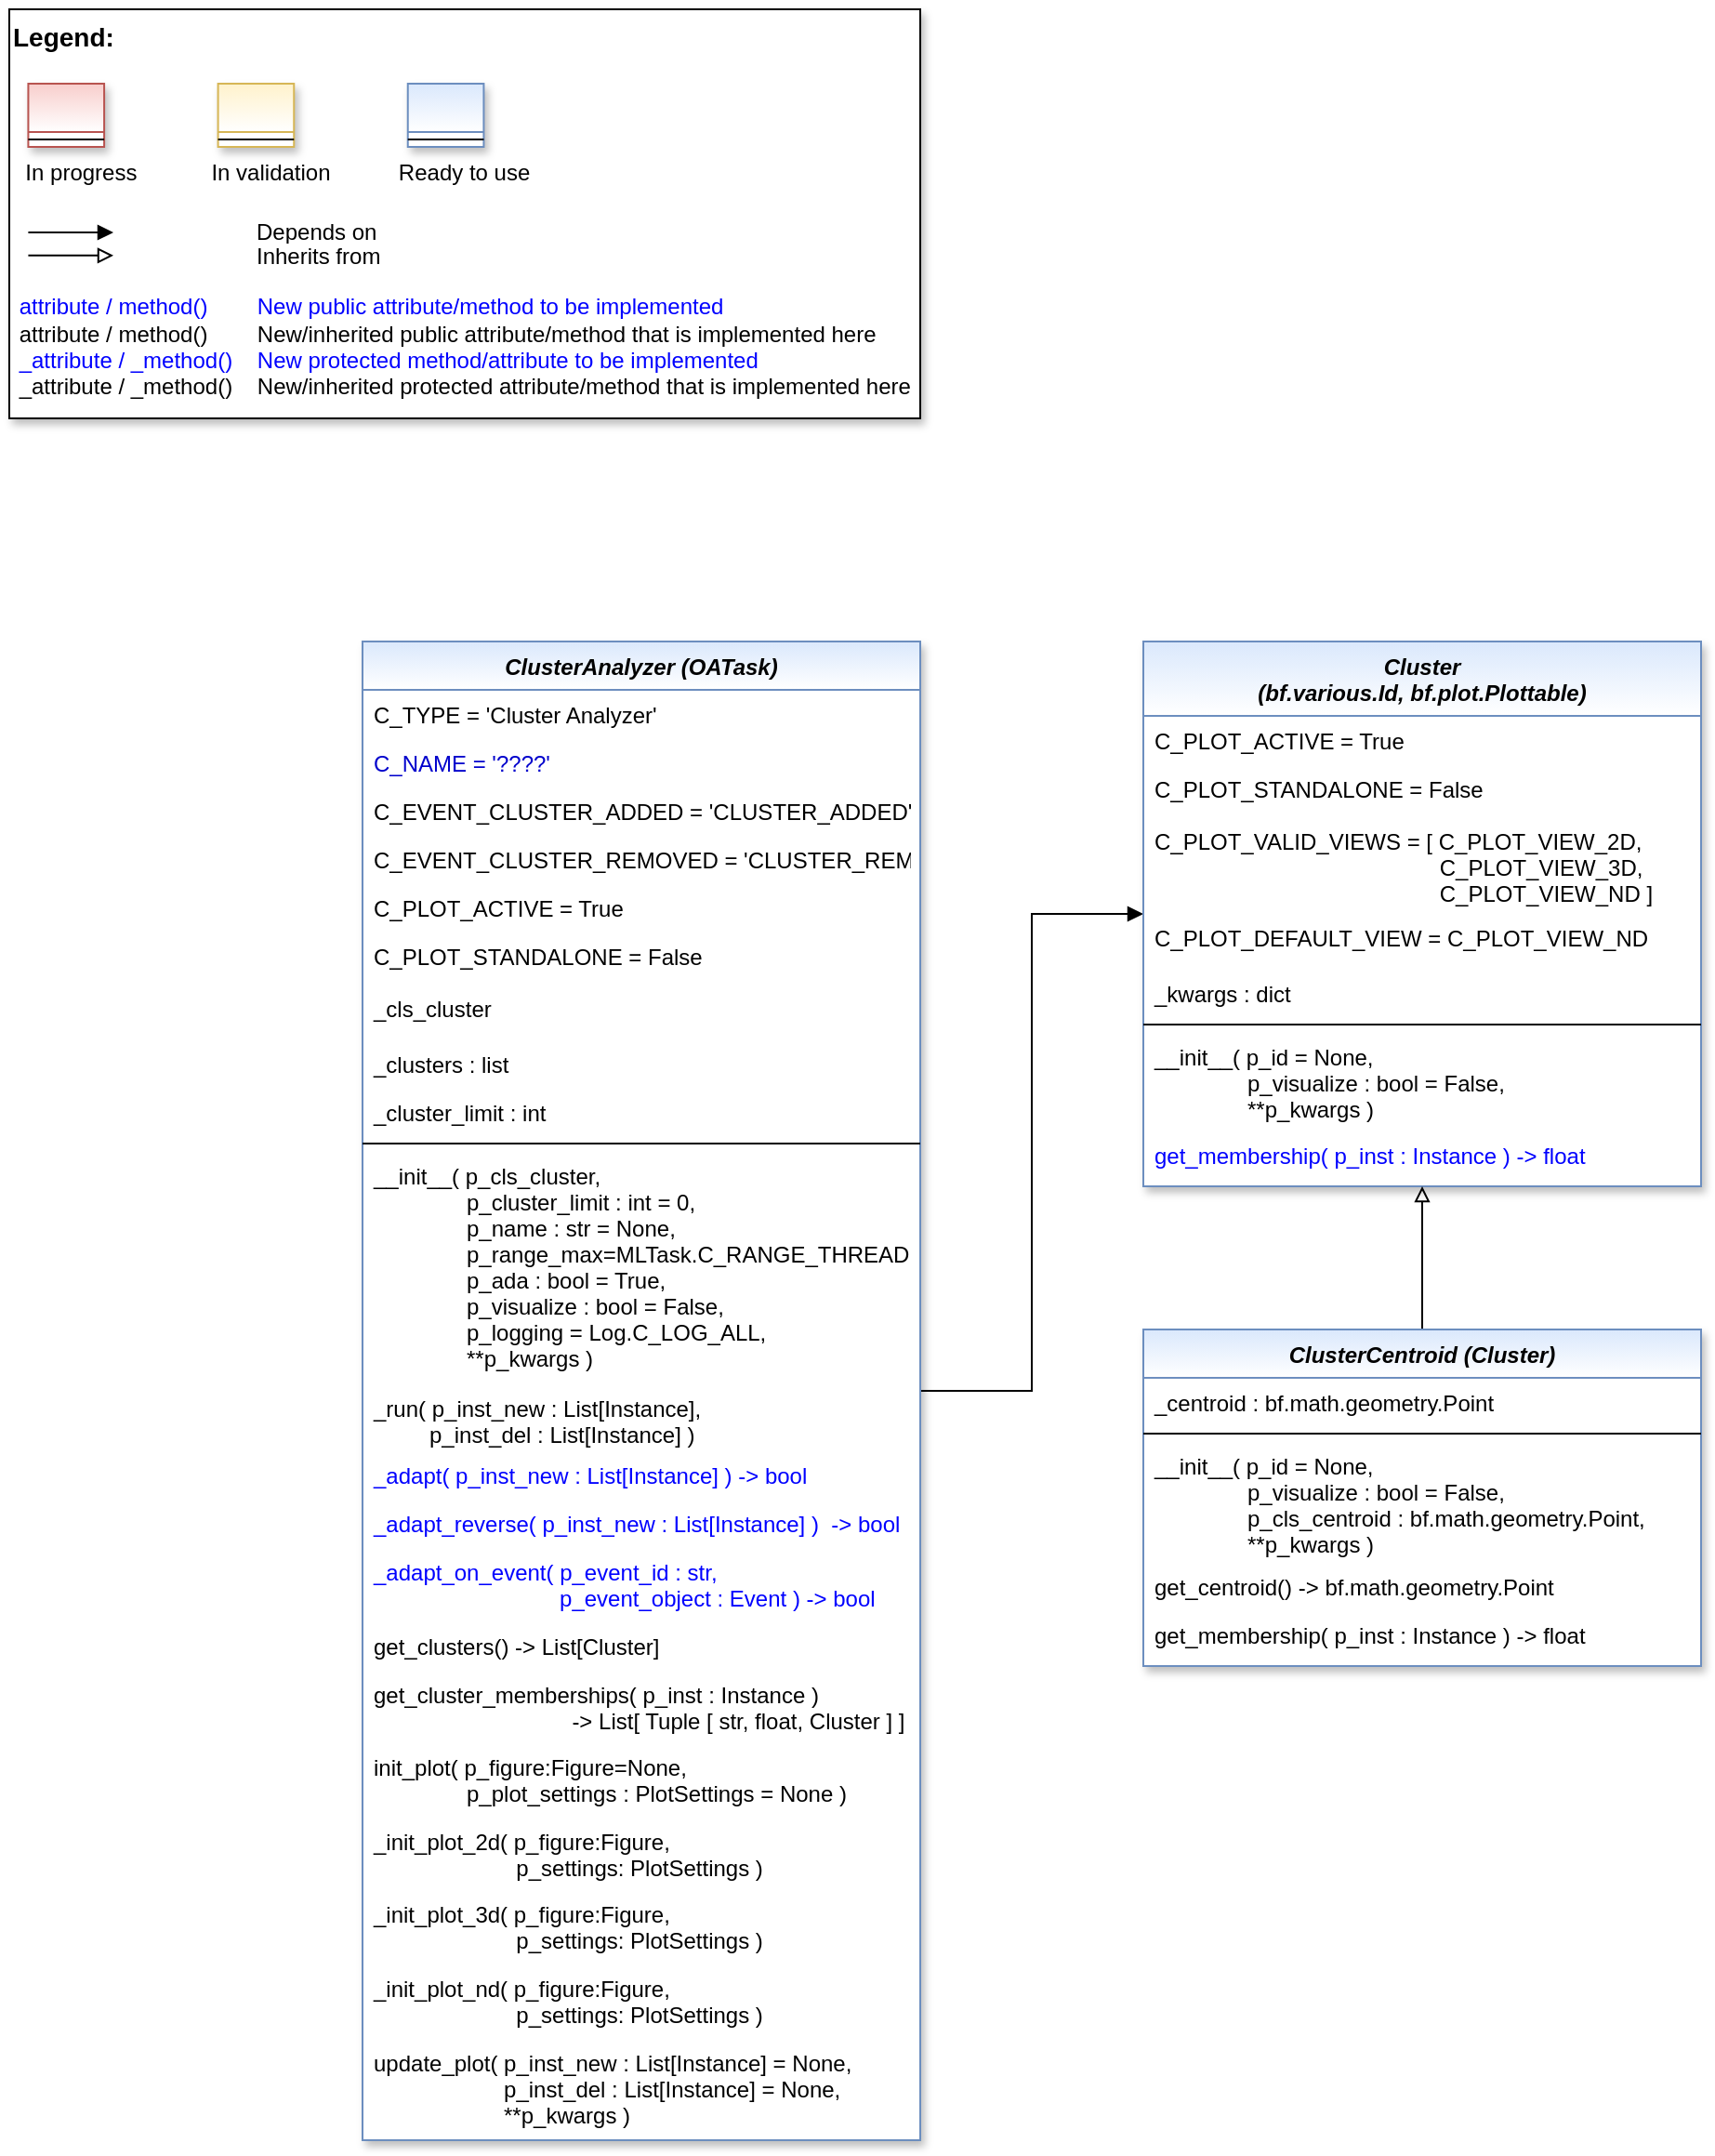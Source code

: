 <mxfile version="20.7.4" type="device"><diagram id="C5RBs43oDa-KdzZeNtuy" name="Page-1"><mxGraphModel dx="1733" dy="1236" grid="1" gridSize="10" guides="1" tooltips="1" connect="1" arrows="1" fold="1" page="1" pageScale="1" pageWidth="2336" pageHeight="1654" math="0" shadow="0"><root><mxCell id="WIyWlLk6GJQsqaUBKTNV-0"/><mxCell id="WIyWlLk6GJQsqaUBKTNV-1" parent="WIyWlLk6GJQsqaUBKTNV-0"/><mxCell id="fcJVb3HREh7NScvAmxeq-0" value="" style="group" parent="WIyWlLk6GJQsqaUBKTNV-1" vertex="1" connectable="0"><mxGeometry x="40" y="40" width="490" height="220" as="geometry"/></mxCell><mxCell id="fcJVb3HREh7NScvAmxeq-1" value="&lt;font color=&quot;#000000&quot; size=&quot;1&quot;&gt;&lt;b style=&quot;font-size: 14px&quot;&gt;Legend:&lt;br&gt;&lt;/b&gt;&lt;/font&gt;&lt;br&gt;&lt;br&gt;&lt;br&gt;&lt;font color=&quot;#0000ff&quot; style=&quot;font-size: 6px&quot;&gt;&lt;br&gt;&lt;/font&gt;&lt;span style=&quot;color: rgb(0 , 0 , 0)&quot;&gt;&lt;font style=&quot;font-size: 4px&quot;&gt;&amp;nbsp; &amp;nbsp;&lt;/font&gt;&amp;nbsp;In progress&amp;nbsp; &amp;nbsp; &amp;nbsp; &amp;nbsp; &amp;nbsp; &amp;nbsp; In validation&amp;nbsp; &amp;nbsp; &amp;nbsp; &amp;nbsp; &amp;nbsp; &amp;nbsp;Ready to use&lt;/span&gt;&lt;font color=&quot;#000000&quot;&gt;&amp;nbsp;&lt;br&gt;&lt;/font&gt;&lt;font color=&quot;#0000ff&quot;&gt;&lt;br&gt;&lt;br&gt;&lt;br&gt;&lt;br&gt;&amp;nbsp;attribute / method()&amp;nbsp; &amp;nbsp; &amp;nbsp; &amp;nbsp; New public attribute/method to be implemented&lt;/font&gt;&lt;br&gt;&lt;font color=&quot;#000000&quot;&gt;&amp;nbsp;&lt;/font&gt;&lt;font color=&quot;#000000&quot;&gt;attribute / method()&lt;span&gt;&#9;&lt;/span&gt;&amp;nbsp; &amp;nbsp; &amp;nbsp; &amp;nbsp;New/inherited public attribute/method that is implemented here&lt;br&gt;&lt;/font&gt;&lt;font color=&quot;#0000ff&quot;&gt;&amp;nbsp;_attribute /&amp;nbsp;&lt;/font&gt;&lt;font color=&quot;#0000ff&quot;&gt;_method()&amp;nbsp; &amp;nbsp; New protected method/attribute to be implemented&lt;/font&gt;&lt;br&gt;&lt;font color=&quot;#000000&quot;&gt;&amp;nbsp;_attribute / _method()&amp;nbsp; &amp;nbsp; New/inherited protected attribute/method that is implemented here&lt;br&gt;&lt;/font&gt;&lt;font color=&quot;#000000&quot;&gt;&lt;br&gt;&lt;br&gt;&lt;br&gt;&lt;br&gt;&lt;br&gt;&lt;/font&gt;" style="text;html=1;align=left;verticalAlign=top;whiteSpace=wrap;rounded=0;fontColor=#006600;strokeColor=#000000;shadow=1;fillColor=#ffffff;" parent="fcJVb3HREh7NScvAmxeq-0" vertex="1"><mxGeometry width="490.0" height="220" as="geometry"/></mxCell><mxCell id="fcJVb3HREh7NScvAmxeq-2" value="Depends on" style="endArrow=block;html=1;labelPosition=right;verticalLabelPosition=middle;align=left;verticalAlign=middle;endFill=1;fontSize=12;" parent="fcJVb3HREh7NScvAmxeq-0" edge="1"><mxGeometry x="-1623.125" y="-2180" width="51.042" height="50" as="geometry"><mxPoint x="10.208" y="120.003" as="sourcePoint"/><mxPoint x="55.991" y="120.003" as="targetPoint"/><mxPoint x="98" as="offset"/><Array as="points"><mxPoint x="30.625" y="120"/></Array></mxGeometry></mxCell><mxCell id="fcJVb3HREh7NScvAmxeq-3" value="Inherits from" style="endArrow=block;html=1;labelPosition=right;verticalLabelPosition=middle;align=left;verticalAlign=middle;endFill=0;fontSize=12;" parent="fcJVb3HREh7NScvAmxeq-0" edge="1"><mxGeometry x="-1623.125" y="-2180" width="51.042" height="50" as="geometry"><mxPoint x="10.208" y="132.385" as="sourcePoint"/><mxPoint x="55.991" y="132.385" as="targetPoint"/><mxPoint x="98" y="1" as="offset"/></mxGeometry></mxCell><mxCell id="fcJVb3HREh7NScvAmxeq-4" value="" style="swimlane;fontStyle=3;align=center;verticalAlign=top;childLayout=stackLayout;horizontal=1;startSize=26;horizontalStack=0;resizeParent=1;resizeLast=0;collapsible=1;marginBottom=0;rounded=0;shadow=1;strokeWidth=1;fillColor=#f8cecc;strokeColor=#b85450;gradientColor=#ffffff;swimlaneFillColor=#ffffff;" parent="fcJVb3HREh7NScvAmxeq-0" vertex="1"><mxGeometry x="10.208" y="40" width="40.833" height="34" as="geometry"><mxRectangle x="230" y="140" width="160" height="26" as="alternateBounds"/></mxGeometry></mxCell><mxCell id="fcJVb3HREh7NScvAmxeq-5" value="" style="line;html=1;strokeWidth=1;align=left;verticalAlign=middle;spacingTop=-1;spacingLeft=3;spacingRight=3;rotatable=0;labelPosition=right;points=[];portConstraint=eastwest;" parent="fcJVb3HREh7NScvAmxeq-4" vertex="1"><mxGeometry y="26" width="40.833" height="8" as="geometry"/></mxCell><mxCell id="fcJVb3HREh7NScvAmxeq-6" value="" style="swimlane;fontStyle=3;align=center;verticalAlign=top;childLayout=stackLayout;horizontal=1;startSize=26;horizontalStack=0;resizeParent=1;resizeLast=0;collapsible=1;marginBottom=0;rounded=0;shadow=1;strokeWidth=1;fillColor=#fff2cc;strokeColor=#d6b656;gradientColor=#ffffff;swimlaneFillColor=#ffffff;" parent="fcJVb3HREh7NScvAmxeq-0" vertex="1"><mxGeometry x="112.292" y="40" width="40.833" height="34" as="geometry"><mxRectangle x="230" y="140" width="160" height="26" as="alternateBounds"/></mxGeometry></mxCell><mxCell id="fcJVb3HREh7NScvAmxeq-7" value="" style="line;html=1;strokeWidth=1;align=left;verticalAlign=middle;spacingTop=-1;spacingLeft=3;spacingRight=3;rotatable=0;labelPosition=right;points=[];portConstraint=eastwest;" parent="fcJVb3HREh7NScvAmxeq-6" vertex="1"><mxGeometry y="26" width="40.833" height="8" as="geometry"/></mxCell><mxCell id="fcJVb3HREh7NScvAmxeq-8" value="" style="swimlane;fontStyle=3;align=center;verticalAlign=top;childLayout=stackLayout;horizontal=1;startSize=26;horizontalStack=0;resizeParent=1;resizeLast=0;collapsible=1;marginBottom=0;rounded=0;shadow=1;strokeWidth=1;fillColor=#dae8fc;strokeColor=#6c8ebf;gradientColor=#ffffff;swimlaneFillColor=#ffffff;" parent="fcJVb3HREh7NScvAmxeq-0" vertex="1"><mxGeometry x="214.375" y="40" width="40.833" height="34" as="geometry"><mxRectangle x="230" y="140" width="160" height="26" as="alternateBounds"/></mxGeometry></mxCell><mxCell id="fcJVb3HREh7NScvAmxeq-9" value="" style="line;html=1;strokeWidth=1;align=left;verticalAlign=middle;spacingTop=-1;spacingLeft=3;spacingRight=3;rotatable=0;labelPosition=right;points=[];portConstraint=eastwest;" parent="fcJVb3HREh7NScvAmxeq-8" vertex="1"><mxGeometry y="26" width="40.833" height="8" as="geometry"/></mxCell><mxCell id="8to30gGF-NwvKGgbKM0f-0" style="edgeStyle=orthogonalEdgeStyle;rounded=0;orthogonalLoop=1;jettySize=auto;html=1;endArrow=block;endFill=1;" parent="WIyWlLk6GJQsqaUBKTNV-1" source="fdyP1tWBDfPf_pqGQ-dC-91" target="ZzQm4s6gQr2k5gAJpQ90-0" edge="1"><mxGeometry relative="1" as="geometry"/></mxCell><mxCell id="fdyP1tWBDfPf_pqGQ-dC-91" value="ClusterAnalyzer (OATask)" style="swimlane;fontStyle=3;align=center;verticalAlign=top;childLayout=stackLayout;horizontal=1;startSize=26;horizontalStack=0;resizeParent=1;resizeLast=0;collapsible=1;marginBottom=0;rounded=0;shadow=1;strokeWidth=1;fillColor=#dae8fc;strokeColor=#6c8ebf;swimlaneFillColor=#ffffff;gradientColor=#FFFFFF;" parent="WIyWlLk6GJQsqaUBKTNV-1" vertex="1"><mxGeometry x="230" y="380" width="300" height="806" as="geometry"><mxRectangle x="230" y="140" width="160" height="26" as="alternateBounds"/></mxGeometry></mxCell><mxCell id="u_LcHSpNlp2SDuldC6Ik-1" value="C_TYPE = 'Cluster Analyzer'" style="text;align=left;verticalAlign=top;spacingLeft=4;spacingRight=4;overflow=hidden;rotatable=0;points=[[0,0.5],[1,0.5]];portConstraint=eastwest;fontColor=default;" parent="fdyP1tWBDfPf_pqGQ-dC-91" vertex="1"><mxGeometry y="26" width="300" height="26" as="geometry"/></mxCell><mxCell id="ha-FynVWbeqEeqbahRzi-0" value="C_NAME = '????'" style="text;align=left;verticalAlign=top;spacingLeft=4;spacingRight=4;overflow=hidden;rotatable=0;points=[[0,0.5],[1,0.5]];portConstraint=eastwest;fontColor=#0000CC;" parent="fdyP1tWBDfPf_pqGQ-dC-91" vertex="1"><mxGeometry y="52" width="300" height="26" as="geometry"/></mxCell><mxCell id="FSbazA9buHETMWcpUqeL-2" value="C_EVENT_CLUSTER_ADDED = 'CLUSTER_ADDED'" style="text;align=left;verticalAlign=top;spacingLeft=4;spacingRight=4;overflow=hidden;rotatable=0;points=[[0,0.5],[1,0.5]];portConstraint=eastwest;fontColor=default;" parent="fdyP1tWBDfPf_pqGQ-dC-91" vertex="1"><mxGeometry y="78" width="300" height="26" as="geometry"/></mxCell><mxCell id="FSbazA9buHETMWcpUqeL-3" value="C_EVENT_CLUSTER_REMOVED = 'CLUSTER_REMOVED'" style="text;align=left;verticalAlign=top;spacingLeft=4;spacingRight=4;overflow=hidden;rotatable=0;points=[[0,0.5],[1,0.5]];portConstraint=eastwest;fontColor=default;" parent="fdyP1tWBDfPf_pqGQ-dC-91" vertex="1"><mxGeometry y="104" width="300" height="26" as="geometry"/></mxCell><mxCell id="NiR23lWWdtpF8f0qRRbo-54" value="C_PLOT_ACTIVE = True" style="text;align=left;verticalAlign=top;spacingLeft=4;spacingRight=4;overflow=hidden;rotatable=0;points=[[0,0.5],[1,0.5]];portConstraint=eastwest;fontColor=default;" parent="fdyP1tWBDfPf_pqGQ-dC-91" vertex="1"><mxGeometry y="130" width="300" height="26" as="geometry"/></mxCell><mxCell id="NiR23lWWdtpF8f0qRRbo-55" value="C_PLOT_STANDALONE = False" style="text;align=left;verticalAlign=top;spacingLeft=4;spacingRight=4;overflow=hidden;rotatable=0;points=[[0,0.5],[1,0.5]];portConstraint=eastwest;fontColor=default;" parent="fdyP1tWBDfPf_pqGQ-dC-91" vertex="1"><mxGeometry y="156" width="300" height="28" as="geometry"/></mxCell><mxCell id="kwwsB1o3Xoa45IJOqoYI-13" value="_cls_cluster" style="text;align=left;verticalAlign=top;spacingLeft=4;spacingRight=4;overflow=hidden;rotatable=0;points=[[0,0.5],[1,0.5]];portConstraint=eastwest;fontColor=default;" parent="fdyP1tWBDfPf_pqGQ-dC-91" vertex="1"><mxGeometry y="184" width="300" height="30" as="geometry"/></mxCell><mxCell id="KbXGNwIy8tF2vyQGKh3L-16" value="_clusters : list" style="text;align=left;verticalAlign=top;spacingLeft=4;spacingRight=4;overflow=hidden;rotatable=0;points=[[0,0.5],[1,0.5]];portConstraint=eastwest;fontColor=default;" parent="fdyP1tWBDfPf_pqGQ-dC-91" vertex="1"><mxGeometry y="214" width="300" height="26" as="geometry"/></mxCell><mxCell id="a86A7pApxkxCLPiuyfrF-0" value="_cluster_limit : int" style="text;align=left;verticalAlign=top;spacingLeft=4;spacingRight=4;overflow=hidden;rotatable=0;points=[[0,0.5],[1,0.5]];portConstraint=eastwest;fontColor=default;" parent="fdyP1tWBDfPf_pqGQ-dC-91" vertex="1"><mxGeometry y="240" width="300" height="26" as="geometry"/></mxCell><mxCell id="fdyP1tWBDfPf_pqGQ-dC-95" value="" style="line;html=1;strokeWidth=1;align=left;verticalAlign=middle;spacingTop=-1;spacingLeft=3;spacingRight=3;rotatable=0;labelPosition=right;points=[];portConstraint=eastwest;" parent="fdyP1tWBDfPf_pqGQ-dC-91" vertex="1"><mxGeometry y="266" width="300" height="8" as="geometry"/></mxCell><mxCell id="tHnWimVgxmXVisinzfcg-1" value="__init__( p_cls_cluster,&#10;               p_cluster_limit : int = 0,&#10;               p_name : str = None,&#10;               p_range_max=MLTask.C_RANGE_THREAD,&#10;               p_ada : bool = True,&#10;               p_visualize : bool = False,&#10;               p_logging = Log.C_LOG_ALL,&#10;               **p_kwargs )" style="text;align=left;verticalAlign=top;spacingLeft=4;spacingRight=4;overflow=hidden;rotatable=0;points=[[0,0.5],[1,0.5]];portConstraint=eastwest;fontColor=default;" parent="fdyP1tWBDfPf_pqGQ-dC-91" vertex="1"><mxGeometry y="274" width="300" height="125" as="geometry"/></mxCell><mxCell id="FSbazA9buHETMWcpUqeL-1" value="_run( p_inst_new : List[Instance], &#10;         p_inst_del : List[Instance] )" style="text;align=left;verticalAlign=top;spacingLeft=4;spacingRight=4;overflow=hidden;rotatable=0;points=[[0,0.5],[1,0.5]];portConstraint=eastwest;fontColor=default;" parent="fdyP1tWBDfPf_pqGQ-dC-91" vertex="1"><mxGeometry y="399" width="300" height="36" as="geometry"/></mxCell><mxCell id="Q5eTMbBL2FBpex44P_dy-0" value="_adapt( p_inst_new : List[Instance] ) -&gt; bool" style="text;align=left;verticalAlign=top;spacingLeft=4;spacingRight=4;overflow=hidden;rotatable=0;points=[[0,0.5],[1,0.5]];portConstraint=eastwest;fontColor=#0000FF;fillColor=none;" vertex="1" parent="fdyP1tWBDfPf_pqGQ-dC-91"><mxGeometry y="435" width="300" height="26" as="geometry"/></mxCell><mxCell id="Q5eTMbBL2FBpex44P_dy-1" value="_adapt_reverse( p_inst_new : List[Instance] )  -&gt; bool" style="text;align=left;verticalAlign=top;spacingLeft=4;spacingRight=4;overflow=hidden;rotatable=0;points=[[0,0.5],[1,0.5]];portConstraint=eastwest;fontColor=#0000FF;fillColor=none;" vertex="1" parent="fdyP1tWBDfPf_pqGQ-dC-91"><mxGeometry y="461" width="300" height="26" as="geometry"/></mxCell><mxCell id="Q5eTMbBL2FBpex44P_dy-2" value="_adapt_on_event( p_event_id : str,&#10;                              p_event_object : Event ) -&gt; bool" style="text;align=left;verticalAlign=top;spacingLeft=4;spacingRight=4;overflow=hidden;rotatable=0;points=[[0,0.5],[1,0.5]];portConstraint=eastwest;fontColor=#0000FF;fillColor=none;" vertex="1" parent="fdyP1tWBDfPf_pqGQ-dC-91"><mxGeometry y="487" width="300" height="40" as="geometry"/></mxCell><mxCell id="NC4ok9Ms9W8lQ4tfJlZF-27" value="get_clusters() -&gt; List[Cluster]" style="text;align=left;verticalAlign=top;spacingLeft=4;spacingRight=4;overflow=hidden;rotatable=0;points=[[0,0.5],[1,0.5]];portConstraint=eastwest;fontColor=default;" parent="fdyP1tWBDfPf_pqGQ-dC-91" vertex="1"><mxGeometry y="527" width="300" height="26" as="geometry"/></mxCell><mxCell id="MdppRDNMOQBX0Ns-GjJF-3" value="get_cluster_memberships( p_inst : Instance ) &#10;                                -&gt; List[ Tuple [ str, float, Cluster ] ]" style="text;align=left;verticalAlign=top;spacingLeft=4;spacingRight=4;overflow=hidden;rotatable=0;points=[[0,0.5],[1,0.5]];portConstraint=eastwest;fontColor=default;" parent="fdyP1tWBDfPf_pqGQ-dC-91" vertex="1"><mxGeometry y="553" width="300" height="39" as="geometry"/></mxCell><mxCell id="1s4E6dsTAfM4Sj1OL9Xe-2" value="init_plot( p_figure:Figure=None, &#10;               p_plot_settings : PlotSettings = None )" style="text;align=left;verticalAlign=top;spacingLeft=4;spacingRight=4;overflow=hidden;rotatable=0;points=[[0,0.5],[1,0.5]];portConstraint=eastwest;fontColor=default;" parent="fdyP1tWBDfPf_pqGQ-dC-91" vertex="1"><mxGeometry y="592" width="300" height="40" as="geometry"/></mxCell><mxCell id="1s4E6dsTAfM4Sj1OL9Xe-3" value="_init_plot_2d( p_figure:Figure, &#10;                       p_settings: PlotSettings )" style="text;align=left;verticalAlign=top;spacingLeft=4;spacingRight=4;overflow=hidden;rotatable=0;points=[[0,0.5],[1,0.5]];portConstraint=eastwest;fontColor=default;" parent="fdyP1tWBDfPf_pqGQ-dC-91" vertex="1"><mxGeometry y="632" width="300" height="39" as="geometry"/></mxCell><mxCell id="1s4E6dsTAfM4Sj1OL9Xe-4" value="_init_plot_3d( p_figure:Figure, &#10;                       p_settings: PlotSettings )" style="text;align=left;verticalAlign=top;spacingLeft=4;spacingRight=4;overflow=hidden;rotatable=0;points=[[0,0.5],[1,0.5]];portConstraint=eastwest;fontColor=default;" parent="fdyP1tWBDfPf_pqGQ-dC-91" vertex="1"><mxGeometry y="671" width="300" height="40" as="geometry"/></mxCell><mxCell id="1s4E6dsTAfM4Sj1OL9Xe-5" value="_init_plot_nd( p_figure:Figure, &#10;                       p_settings: PlotSettings )" style="text;align=left;verticalAlign=top;spacingLeft=4;spacingRight=4;overflow=hidden;rotatable=0;points=[[0,0.5],[1,0.5]];portConstraint=eastwest;fontColor=default;" parent="fdyP1tWBDfPf_pqGQ-dC-91" vertex="1"><mxGeometry y="711" width="300" height="40" as="geometry"/></mxCell><mxCell id="1s4E6dsTAfM4Sj1OL9Xe-1" value="update_plot( p_inst_new : List[Instance] = None, &#10;                     p_inst_del : List[Instance] = None,&#10;                     **p_kwargs )" style="text;align=left;verticalAlign=top;spacingLeft=4;spacingRight=4;overflow=hidden;rotatable=0;points=[[0,0.5],[1,0.5]];portConstraint=eastwest;fontColor=default;" parent="fdyP1tWBDfPf_pqGQ-dC-91" vertex="1"><mxGeometry y="751" width="300" height="52" as="geometry"/></mxCell><mxCell id="ZzQm4s6gQr2k5gAJpQ90-0" value="Cluster &#10;(bf.various.Id, bf.plot.Plottable)" style="swimlane;fontStyle=3;align=center;verticalAlign=top;childLayout=stackLayout;horizontal=1;startSize=40;horizontalStack=0;resizeParent=1;resizeLast=0;collapsible=1;marginBottom=0;rounded=0;shadow=1;strokeWidth=1;fillColor=#dae8fc;strokeColor=#6c8ebf;swimlaneFillColor=#ffffff;gradientColor=#FFFFFF;" parent="WIyWlLk6GJQsqaUBKTNV-1" vertex="1"><mxGeometry x="650" y="380" width="300" height="293" as="geometry"><mxRectangle x="230" y="140" width="160" height="26" as="alternateBounds"/></mxGeometry></mxCell><mxCell id="KbXGNwIy8tF2vyQGKh3L-18" value="C_PLOT_ACTIVE = True" style="text;align=left;verticalAlign=top;spacingLeft=4;spacingRight=4;overflow=hidden;rotatable=0;points=[[0,0.5],[1,0.5]];portConstraint=eastwest;fontColor=default;" parent="ZzQm4s6gQr2k5gAJpQ90-0" vertex="1"><mxGeometry y="40" width="300" height="26" as="geometry"/></mxCell><mxCell id="KbXGNwIy8tF2vyQGKh3L-17" value="C_PLOT_STANDALONE = False" style="text;align=left;verticalAlign=top;spacingLeft=4;spacingRight=4;overflow=hidden;rotatable=0;points=[[0,0.5],[1,0.5]];portConstraint=eastwest;fontColor=default;" parent="ZzQm4s6gQr2k5gAJpQ90-0" vertex="1"><mxGeometry y="66" width="300" height="28" as="geometry"/></mxCell><mxCell id="1s4E6dsTAfM4Sj1OL9Xe-6" value="C_PLOT_VALID_VIEWS = [ C_PLOT_VIEW_2D,&#10;                                              C_PLOT_VIEW_3D,&#10;                                              C_PLOT_VIEW_ND ]" style="text;align=left;verticalAlign=top;spacingLeft=4;spacingRight=4;overflow=hidden;rotatable=0;points=[[0,0.5],[1,0.5]];portConstraint=eastwest;fontColor=default;" parent="ZzQm4s6gQr2k5gAJpQ90-0" vertex="1"><mxGeometry y="94" width="300" height="52" as="geometry"/></mxCell><mxCell id="1s4E6dsTAfM4Sj1OL9Xe-7" value="C_PLOT_DEFAULT_VIEW = C_PLOT_VIEW_ND" style="text;align=left;verticalAlign=top;spacingLeft=4;spacingRight=4;overflow=hidden;rotatable=0;points=[[0,0.5],[1,0.5]];portConstraint=eastwest;fontColor=default;" parent="ZzQm4s6gQr2k5gAJpQ90-0" vertex="1"><mxGeometry y="146" width="300" height="30" as="geometry"/></mxCell><mxCell id="KbXGNwIy8tF2vyQGKh3L-12" value="_kwargs : dict" style="text;align=left;verticalAlign=top;spacingLeft=4;spacingRight=4;overflow=hidden;rotatable=0;points=[[0,0.5],[1,0.5]];portConstraint=eastwest;fontColor=default;" parent="ZzQm4s6gQr2k5gAJpQ90-0" vertex="1"><mxGeometry y="176" width="300" height="26" as="geometry"/></mxCell><mxCell id="ZzQm4s6gQr2k5gAJpQ90-3" value="" style="line;html=1;strokeWidth=1;align=left;verticalAlign=middle;spacingTop=-1;spacingLeft=3;spacingRight=3;rotatable=0;labelPosition=right;points=[];portConstraint=eastwest;" parent="ZzQm4s6gQr2k5gAJpQ90-0" vertex="1"><mxGeometry y="202" width="300" height="8" as="geometry"/></mxCell><mxCell id="kwwsB1o3Xoa45IJOqoYI-29" value="__init__( p_id = None, &#10;               p_visualize : bool = False,&#10;               **p_kwargs )" style="text;align=left;verticalAlign=top;spacingLeft=4;spacingRight=4;overflow=hidden;rotatable=0;points=[[0,0.5],[1,0.5]];portConstraint=eastwest;fontColor=default;" parent="ZzQm4s6gQr2k5gAJpQ90-0" vertex="1"><mxGeometry y="210" width="300" height="53" as="geometry"/></mxCell><mxCell id="kwwsB1o3Xoa45IJOqoYI-11" value="get_membership( p_inst : Instance ) -&gt; float" style="text;align=left;verticalAlign=top;spacingLeft=4;spacingRight=4;overflow=hidden;rotatable=0;points=[[0,0.5],[1,0.5]];portConstraint=eastwest;fontColor=#0000FF;" parent="ZzQm4s6gQr2k5gAJpQ90-0" vertex="1"><mxGeometry y="263" width="300" height="30" as="geometry"/></mxCell><mxCell id="KbXGNwIy8tF2vyQGKh3L-19" style="edgeStyle=orthogonalEdgeStyle;rounded=0;orthogonalLoop=1;jettySize=auto;html=1;fontColor=default;endArrow=block;endFill=0;" parent="WIyWlLk6GJQsqaUBKTNV-1" source="wgUTGSHIKvsrYvQJ55uV-24" target="ZzQm4s6gQr2k5gAJpQ90-0" edge="1"><mxGeometry relative="1" as="geometry"/></mxCell><mxCell id="wgUTGSHIKvsrYvQJ55uV-24" value="ClusterCentroid (Cluster)" style="swimlane;fontStyle=3;align=center;verticalAlign=top;childLayout=stackLayout;horizontal=1;startSize=26;horizontalStack=0;resizeParent=1;resizeLast=0;collapsible=1;marginBottom=0;rounded=0;shadow=1;strokeWidth=1;fillColor=#dae8fc;strokeColor=#6c8ebf;swimlaneFillColor=#ffffff;gradientColor=#FFFFFF;" parent="WIyWlLk6GJQsqaUBKTNV-1" vertex="1"><mxGeometry x="650" y="750" width="300" height="181" as="geometry"><mxRectangle x="230" y="140" width="160" height="26" as="alternateBounds"/></mxGeometry></mxCell><mxCell id="wgUTGSHIKvsrYvQJ55uV-32" value="_centroid : bf.math.geometry.Point" style="text;align=left;verticalAlign=top;spacingLeft=4;spacingRight=4;overflow=hidden;rotatable=0;points=[[0,0.5],[1,0.5]];portConstraint=eastwest;" parent="wgUTGSHIKvsrYvQJ55uV-24" vertex="1"><mxGeometry y="26" width="300" height="26" as="geometry"/></mxCell><mxCell id="wgUTGSHIKvsrYvQJ55uV-42" value="" style="line;html=1;strokeWidth=1;align=left;verticalAlign=middle;spacingTop=-1;spacingLeft=3;spacingRight=3;rotatable=0;labelPosition=right;points=[];portConstraint=eastwest;" parent="wgUTGSHIKvsrYvQJ55uV-24" vertex="1"><mxGeometry y="52" width="300" height="8" as="geometry"/></mxCell><mxCell id="1s4E6dsTAfM4Sj1OL9Xe-8" value="__init__( p_id = None, &#10;               p_visualize : bool = False,&#10;               p_cls_centroid : bf.math.geometry.Point,&#10;               **p_kwargs )" style="text;align=left;verticalAlign=top;spacingLeft=4;spacingRight=4;overflow=hidden;rotatable=0;points=[[0,0.5],[1,0.5]];portConstraint=eastwest;fontColor=default;" parent="wgUTGSHIKvsrYvQJ55uV-24" vertex="1"><mxGeometry y="60" width="300" height="65" as="geometry"/></mxCell><mxCell id="wgUTGSHIKvsrYvQJ55uV-58" value="get_centroid() -&gt; bf.math.geometry.Point" style="text;align=left;verticalAlign=top;spacingLeft=4;spacingRight=4;overflow=hidden;rotatable=0;points=[[0,0.5],[1,0.5]];portConstraint=eastwest;" parent="wgUTGSHIKvsrYvQJ55uV-24" vertex="1"><mxGeometry y="125" width="300" height="26" as="geometry"/></mxCell><mxCell id="kwwsB1o3Xoa45IJOqoYI-34" value="get_membership( p_inst : Instance ) -&gt; float" style="text;align=left;verticalAlign=top;spacingLeft=4;spacingRight=4;overflow=hidden;rotatable=0;points=[[0,0.5],[1,0.5]];portConstraint=eastwest;fontColor=default;" parent="wgUTGSHIKvsrYvQJ55uV-24" vertex="1"><mxGeometry y="151" width="300" height="30" as="geometry"/></mxCell></root></mxGraphModel></diagram></mxfile>